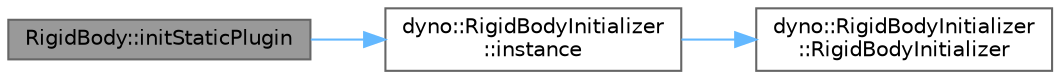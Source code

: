 digraph "RigidBody::initStaticPlugin"
{
 // LATEX_PDF_SIZE
  bgcolor="transparent";
  edge [fontname=Helvetica,fontsize=10,labelfontname=Helvetica,labelfontsize=10];
  node [fontname=Helvetica,fontsize=10,shape=box,height=0.2,width=0.4];
  rankdir="LR";
  Node1 [id="Node000001",label="RigidBody::initStaticPlugin",height=0.2,width=0.4,color="gray40", fillcolor="grey60", style="filled", fontcolor="black",tooltip=" "];
  Node1 -> Node2 [id="edge1_Node000001_Node000002",color="steelblue1",style="solid",tooltip=" "];
  Node2 [id="Node000002",label="dyno::RigidBodyInitializer\l::instance",height=0.2,width=0.4,color="grey40", fillcolor="white", style="filled",URL="$classdyno_1_1_rigid_body_initializer.html#a199f60d7e8763be54144d955d90f9530",tooltip=" "];
  Node2 -> Node3 [id="edge2_Node000002_Node000003",color="steelblue1",style="solid",tooltip=" "];
  Node3 [id="Node000003",label="dyno::RigidBodyInitializer\l::RigidBodyInitializer",height=0.2,width=0.4,color="grey40", fillcolor="white", style="filled",URL="$classdyno_1_1_rigid_body_initializer.html#a2fe9863f16bcb6b3b4e6107fb0d58472",tooltip=" "];
}
